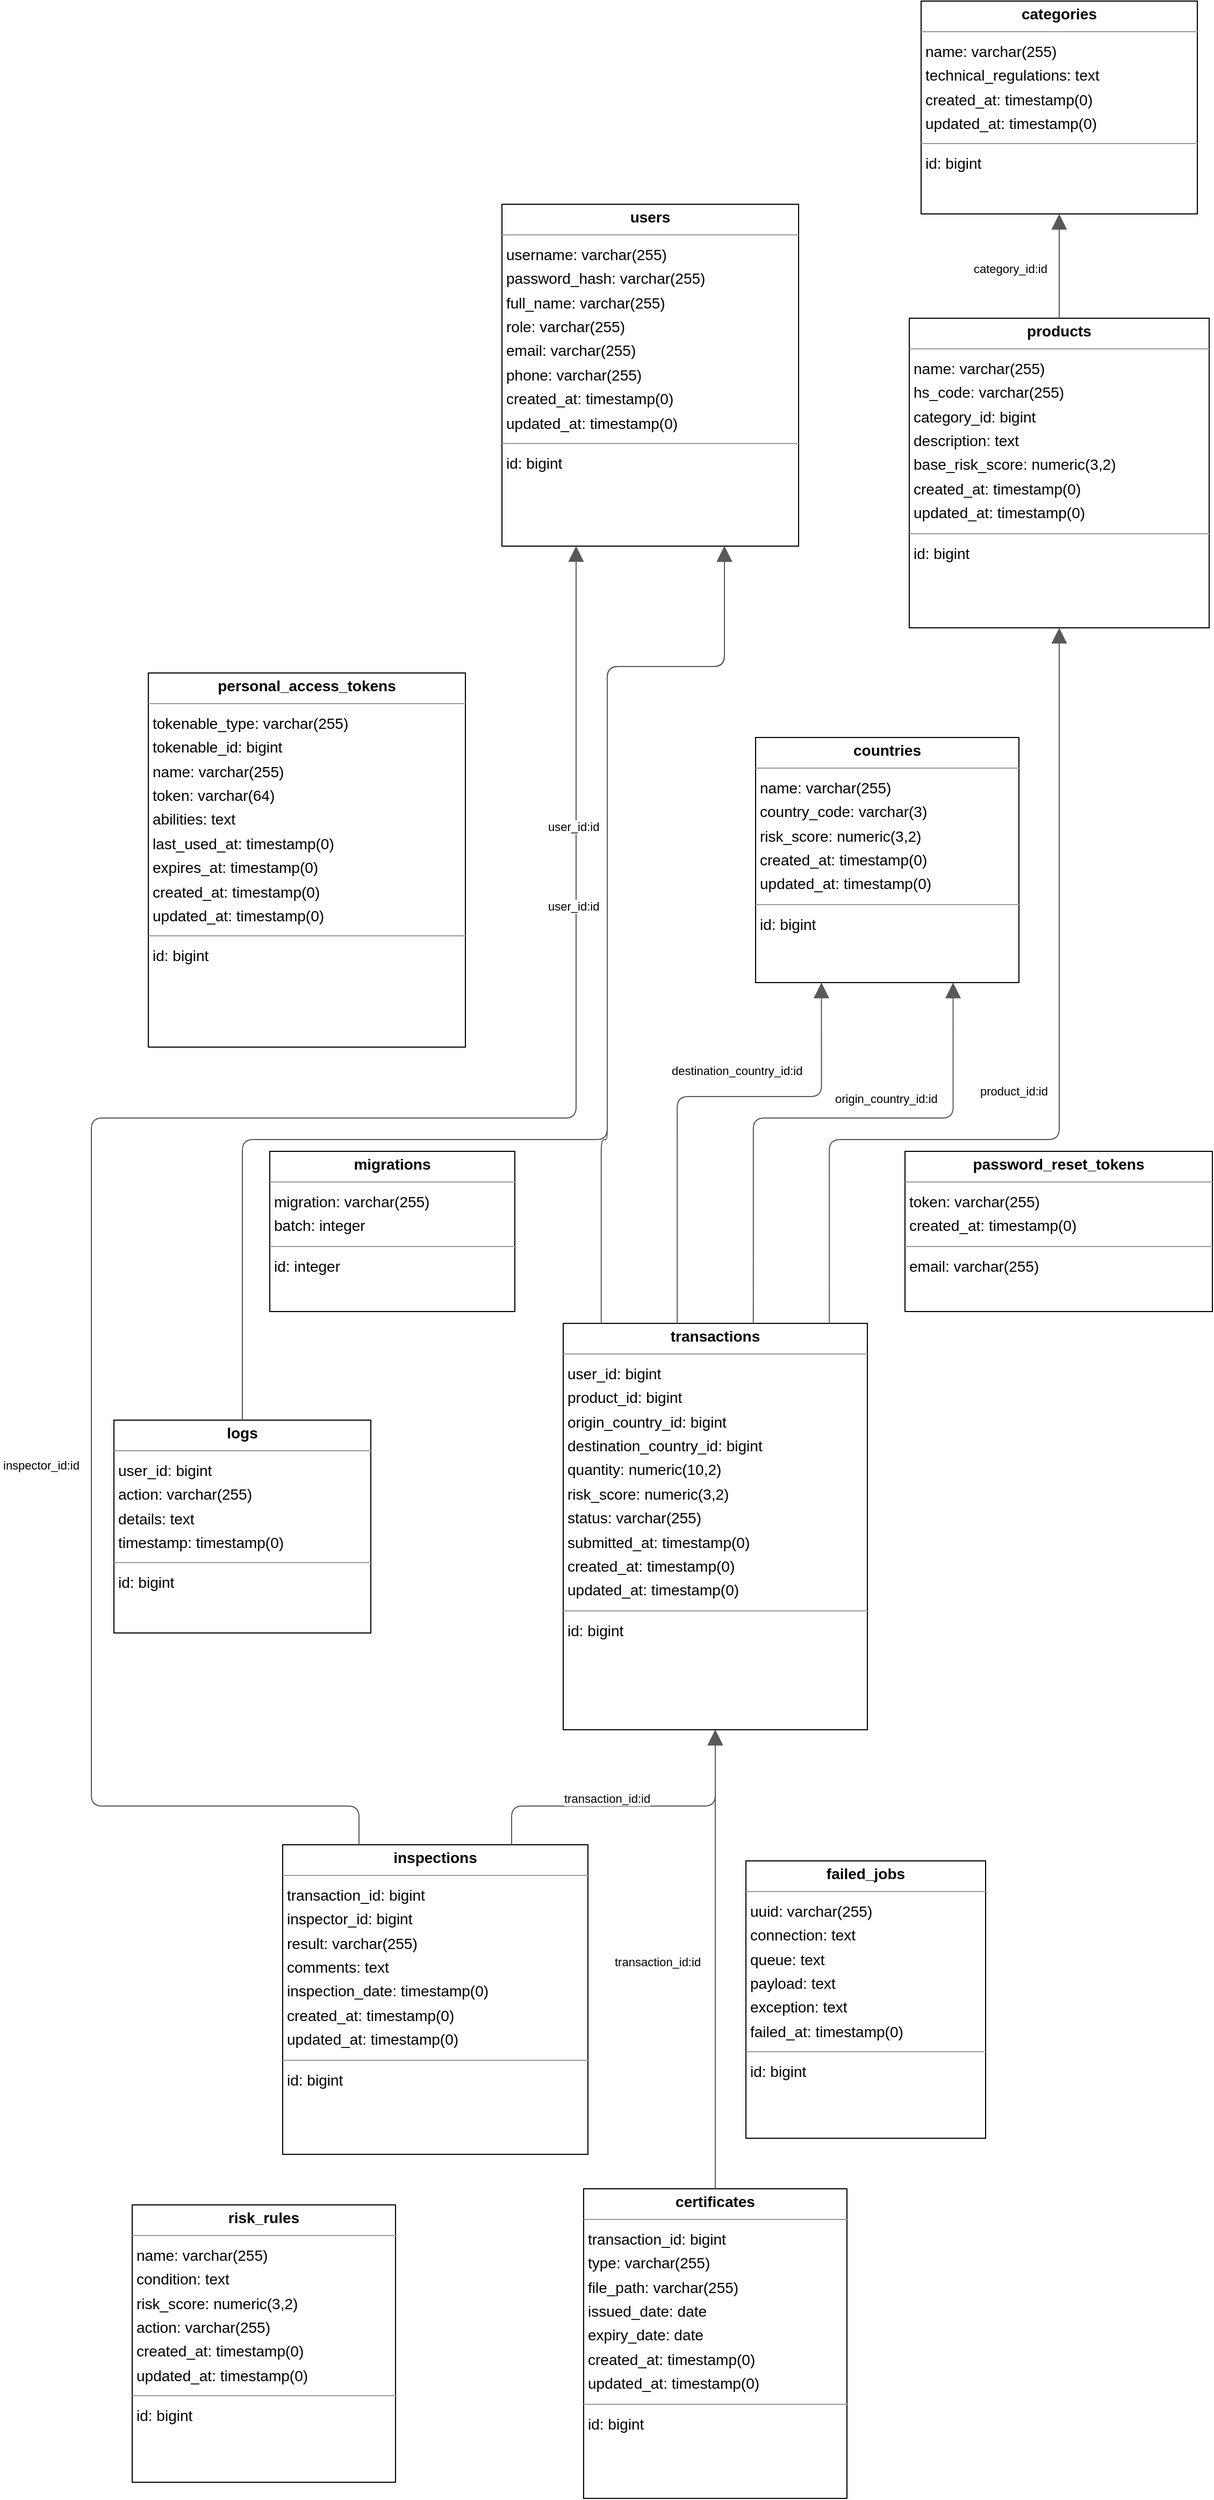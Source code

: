 <mxfile version="26.1.1">
  <diagram id="C5RBs43oDa-KdzZeNtuy" name="Page-1">
    <mxGraphModel dx="4412" dy="3054" grid="1" gridSize="10" guides="1" tooltips="1" connect="1" arrows="1" fold="1" page="1" pageScale="1" pageWidth="827" pageHeight="1169" math="0" shadow="0">
      <root>
        <mxCell id="WIyWlLk6GJQsqaUBKTNV-0" />
        <mxCell id="WIyWlLk6GJQsqaUBKTNV-1" parent="WIyWlLk6GJQsqaUBKTNV-0" />
        <mxCell id="Uq_zTXyygM_ow9n3N-E6-3" value="&lt;p style=&quot;margin:0px;margin-top:4px;text-align:center;&quot;&gt;&lt;b&gt;categories&lt;/b&gt;&lt;/p&gt;&lt;hr size=&quot;1&quot;/&gt;&lt;p style=&quot;margin:0 0 0 4px;line-height:1.6;&quot;&gt; name: varchar(255)&lt;br/&gt; technical_regulations: text&lt;br/&gt; created_at: timestamp(0)&lt;br/&gt; updated_at: timestamp(0)&lt;/p&gt;&lt;hr size=&quot;1&quot;/&gt;&lt;p style=&quot;margin:0 0 0 4px;line-height:1.6;&quot;&gt; id: bigint&lt;/p&gt;" style="verticalAlign=top;align=left;overflow=fill;fontSize=14;fontFamily=Helvetica;html=1;rounded=0;shadow=0;comic=0;labelBackgroundColor=none;strokeWidth=1;" vertex="1" parent="WIyWlLk6GJQsqaUBKTNV-1">
          <mxGeometry x="604" y="-189" width="257" height="198" as="geometry" />
        </mxCell>
        <mxCell id="Uq_zTXyygM_ow9n3N-E6-4" value="&lt;p style=&quot;margin:0px;margin-top:4px;text-align:center;&quot;&gt;&lt;b&gt;certificates&lt;/b&gt;&lt;/p&gt;&lt;hr size=&quot;1&quot;/&gt;&lt;p style=&quot;margin:0 0 0 4px;line-height:1.6;&quot;&gt; transaction_id: bigint&lt;br/&gt; type: varchar(255)&lt;br/&gt; file_path: varchar(255)&lt;br/&gt; issued_date: date&lt;br/&gt; expiry_date: date&lt;br/&gt; created_at: timestamp(0)&lt;br/&gt; updated_at: timestamp(0)&lt;/p&gt;&lt;hr size=&quot;1&quot;/&gt;&lt;p style=&quot;margin:0 0 0 4px;line-height:1.6;&quot;&gt; id: bigint&lt;/p&gt;" style="verticalAlign=top;align=left;overflow=fill;fontSize=14;fontFamily=Helvetica;html=1;rounded=0;shadow=0;comic=0;labelBackgroundColor=none;strokeWidth=1;" vertex="1" parent="WIyWlLk6GJQsqaUBKTNV-1">
          <mxGeometry x="290" y="1846" width="245" height="288" as="geometry" />
        </mxCell>
        <mxCell id="Uq_zTXyygM_ow9n3N-E6-5" value="&lt;p style=&quot;margin:0px;margin-top:4px;text-align:center;&quot;&gt;&lt;b&gt;countries&lt;/b&gt;&lt;/p&gt;&lt;hr size=&quot;1&quot;/&gt;&lt;p style=&quot;margin:0 0 0 4px;line-height:1.6;&quot;&gt; name: varchar(255)&lt;br/&gt; country_code: varchar(3)&lt;br/&gt; risk_score: numeric(3,2)&lt;br/&gt; created_at: timestamp(0)&lt;br/&gt; updated_at: timestamp(0)&lt;/p&gt;&lt;hr size=&quot;1&quot;/&gt;&lt;p style=&quot;margin:0 0 0 4px;line-height:1.6;&quot;&gt; id: bigint&lt;/p&gt;" style="verticalAlign=top;align=left;overflow=fill;fontSize=14;fontFamily=Helvetica;html=1;rounded=0;shadow=0;comic=0;labelBackgroundColor=none;strokeWidth=1;" vertex="1" parent="WIyWlLk6GJQsqaUBKTNV-1">
          <mxGeometry x="450" y="496" width="245" height="228" as="geometry" />
        </mxCell>
        <mxCell id="Uq_zTXyygM_ow9n3N-E6-6" value="&lt;p style=&quot;margin:0px;margin-top:4px;text-align:center;&quot;&gt;&lt;b&gt;failed_jobs&lt;/b&gt;&lt;/p&gt;&lt;hr size=&quot;1&quot;/&gt;&lt;p style=&quot;margin:0 0 0 4px;line-height:1.6;&quot;&gt; uuid: varchar(255)&lt;br/&gt; connection: text&lt;br/&gt; queue: text&lt;br/&gt; payload: text&lt;br/&gt; exception: text&lt;br/&gt; failed_at: timestamp(0)&lt;/p&gt;&lt;hr size=&quot;1&quot;/&gt;&lt;p style=&quot;margin:0 0 0 4px;line-height:1.6;&quot;&gt; id: bigint&lt;/p&gt;" style="verticalAlign=top;align=left;overflow=fill;fontSize=14;fontFamily=Helvetica;html=1;rounded=0;shadow=0;comic=0;labelBackgroundColor=none;strokeWidth=1;" vertex="1" parent="WIyWlLk6GJQsqaUBKTNV-1">
          <mxGeometry x="441" y="1541" width="223" height="258" as="geometry" />
        </mxCell>
        <mxCell id="Uq_zTXyygM_ow9n3N-E6-7" value="&lt;p style=&quot;margin:0px;margin-top:4px;text-align:center;&quot;&gt;&lt;b&gt;inspections&lt;/b&gt;&lt;/p&gt;&lt;hr size=&quot;1&quot;/&gt;&lt;p style=&quot;margin:0 0 0 4px;line-height:1.6;&quot;&gt; transaction_id: bigint&lt;br/&gt; inspector_id: bigint&lt;br/&gt; result: varchar(255)&lt;br/&gt; comments: text&lt;br/&gt; inspection_date: timestamp(0)&lt;br/&gt; created_at: timestamp(0)&lt;br/&gt; updated_at: timestamp(0)&lt;/p&gt;&lt;hr size=&quot;1&quot;/&gt;&lt;p style=&quot;margin:0 0 0 4px;line-height:1.6;&quot;&gt; id: bigint&lt;/p&gt;" style="verticalAlign=top;align=left;overflow=fill;fontSize=14;fontFamily=Helvetica;html=1;rounded=0;shadow=0;comic=0;labelBackgroundColor=none;strokeWidth=1;" vertex="1" parent="WIyWlLk6GJQsqaUBKTNV-1">
          <mxGeometry x="10" y="1526" width="284" height="288" as="geometry" />
        </mxCell>
        <mxCell id="Uq_zTXyygM_ow9n3N-E6-8" value="&lt;p style=&quot;margin:0px;margin-top:4px;text-align:center;&quot;&gt;&lt;b&gt;logs&lt;/b&gt;&lt;/p&gt;&lt;hr size=&quot;1&quot;/&gt;&lt;p style=&quot;margin:0 0 0 4px;line-height:1.6;&quot;&gt; user_id: bigint&lt;br/&gt; action: varchar(255)&lt;br/&gt; details: text&lt;br/&gt; timestamp: timestamp(0)&lt;/p&gt;&lt;hr size=&quot;1&quot;/&gt;&lt;p style=&quot;margin:0 0 0 4px;line-height:1.6;&quot;&gt; id: bigint&lt;/p&gt;" style="verticalAlign=top;align=left;overflow=fill;fontSize=14;fontFamily=Helvetica;html=1;rounded=0;shadow=0;comic=0;labelBackgroundColor=none;strokeWidth=1;" vertex="1" parent="WIyWlLk6GJQsqaUBKTNV-1">
          <mxGeometry x="-147" y="1131" width="239" height="198" as="geometry" />
        </mxCell>
        <mxCell id="Uq_zTXyygM_ow9n3N-E6-9" value="&lt;p style=&quot;margin:0px;margin-top:4px;text-align:center;&quot;&gt;&lt;b&gt;migrations&lt;/b&gt;&lt;/p&gt;&lt;hr size=&quot;1&quot;/&gt;&lt;p style=&quot;margin:0 0 0 4px;line-height:1.6;&quot;&gt; migration: varchar(255)&lt;br/&gt; batch: integer&lt;/p&gt;&lt;hr size=&quot;1&quot;/&gt;&lt;p style=&quot;margin:0 0 0 4px;line-height:1.6;&quot;&gt; id: integer&lt;/p&gt;" style="verticalAlign=top;align=left;overflow=fill;fontSize=14;fontFamily=Helvetica;html=1;rounded=0;shadow=0;comic=0;labelBackgroundColor=none;strokeWidth=1;" vertex="1" parent="WIyWlLk6GJQsqaUBKTNV-1">
          <mxGeometry x="-2" y="881" width="228" height="149" as="geometry" />
        </mxCell>
        <mxCell id="Uq_zTXyygM_ow9n3N-E6-10" value="&lt;p style=&quot;margin:0px;margin-top:4px;text-align:center;&quot;&gt;&lt;b&gt;password_reset_tokens&lt;/b&gt;&lt;/p&gt;&lt;hr size=&quot;1&quot;/&gt;&lt;p style=&quot;margin:0 0 0 4px;line-height:1.6;&quot;&gt; token: varchar(255)&lt;br/&gt; created_at: timestamp(0)&lt;/p&gt;&lt;hr size=&quot;1&quot;/&gt;&lt;p style=&quot;margin:0 0 0 4px;line-height:1.6;&quot;&gt; email: varchar(255)&lt;/p&gt;" style="verticalAlign=top;align=left;overflow=fill;fontSize=14;fontFamily=Helvetica;html=1;rounded=0;shadow=0;comic=0;labelBackgroundColor=none;strokeWidth=1;" vertex="1" parent="WIyWlLk6GJQsqaUBKTNV-1">
          <mxGeometry x="589" y="881" width="286" height="149" as="geometry" />
        </mxCell>
        <mxCell id="Uq_zTXyygM_ow9n3N-E6-11" value="&lt;p style=&quot;margin:0px;margin-top:4px;text-align:center;&quot;&gt;&lt;b&gt;personal_access_tokens&lt;/b&gt;&lt;/p&gt;&lt;hr size=&quot;1&quot;/&gt;&lt;p style=&quot;margin:0 0 0 4px;line-height:1.6;&quot;&gt; tokenable_type: varchar(255)&lt;br/&gt; tokenable_id: bigint&lt;br/&gt; name: varchar(255)&lt;br/&gt; token: varchar(64)&lt;br/&gt; abilities: text&lt;br/&gt; last_used_at: timestamp(0)&lt;br/&gt; expires_at: timestamp(0)&lt;br/&gt; created_at: timestamp(0)&lt;br/&gt; updated_at: timestamp(0)&lt;/p&gt;&lt;hr size=&quot;1&quot;/&gt;&lt;p style=&quot;margin:0 0 0 4px;line-height:1.6;&quot;&gt; id: bigint&lt;/p&gt;" style="verticalAlign=top;align=left;overflow=fill;fontSize=14;fontFamily=Helvetica;html=1;rounded=0;shadow=0;comic=0;labelBackgroundColor=none;strokeWidth=1;" vertex="1" parent="WIyWlLk6GJQsqaUBKTNV-1">
          <mxGeometry x="-115" y="436" width="295" height="348" as="geometry" />
        </mxCell>
        <mxCell id="Uq_zTXyygM_ow9n3N-E6-12" value="&lt;p style=&quot;margin:0px;margin-top:4px;text-align:center;&quot;&gt;&lt;b&gt;products&lt;/b&gt;&lt;/p&gt;&lt;hr size=&quot;1&quot;/&gt;&lt;p style=&quot;margin:0 0 0 4px;line-height:1.6;&quot;&gt; name: varchar(255)&lt;br/&gt; hs_code: varchar(255)&lt;br/&gt; category_id: bigint&lt;br/&gt; description: text&lt;br/&gt; base_risk_score: numeric(3,2)&lt;br/&gt; created_at: timestamp(0)&lt;br/&gt; updated_at: timestamp(0)&lt;/p&gt;&lt;hr size=&quot;1&quot;/&gt;&lt;p style=&quot;margin:0 0 0 4px;line-height:1.6;&quot;&gt; id: bigint&lt;/p&gt;" style="verticalAlign=top;align=left;overflow=fill;fontSize=14;fontFamily=Helvetica;html=1;rounded=0;shadow=0;comic=0;labelBackgroundColor=none;strokeWidth=1;" vertex="1" parent="WIyWlLk6GJQsqaUBKTNV-1">
          <mxGeometry x="593" y="106" width="279" height="288" as="geometry" />
        </mxCell>
        <mxCell id="Uq_zTXyygM_ow9n3N-E6-13" value="&lt;p style=&quot;margin:0px;margin-top:4px;text-align:center;&quot;&gt;&lt;b&gt;risk_rules&lt;/b&gt;&lt;/p&gt;&lt;hr size=&quot;1&quot;/&gt;&lt;p style=&quot;margin:0 0 0 4px;line-height:1.6;&quot;&gt; name: varchar(255)&lt;br/&gt; condition: text&lt;br/&gt; risk_score: numeric(3,2)&lt;br/&gt; action: varchar(255)&lt;br/&gt; created_at: timestamp(0)&lt;br/&gt; updated_at: timestamp(0)&lt;/p&gt;&lt;hr size=&quot;1&quot;/&gt;&lt;p style=&quot;margin:0 0 0 4px;line-height:1.6;&quot;&gt; id: bigint&lt;/p&gt;" style="verticalAlign=top;align=left;overflow=fill;fontSize=14;fontFamily=Helvetica;html=1;rounded=0;shadow=0;comic=0;labelBackgroundColor=none;strokeWidth=1;" vertex="1" parent="WIyWlLk6GJQsqaUBKTNV-1">
          <mxGeometry x="-130" y="1861" width="245" height="258" as="geometry" />
        </mxCell>
        <mxCell id="Uq_zTXyygM_ow9n3N-E6-14" value="&lt;p style=&quot;margin:0px;margin-top:4px;text-align:center;&quot;&gt;&lt;b&gt;transactions&lt;/b&gt;&lt;/p&gt;&lt;hr size=&quot;1&quot;/&gt;&lt;p style=&quot;margin:0 0 0 4px;line-height:1.6;&quot;&gt; user_id: bigint&lt;br/&gt; product_id: bigint&lt;br/&gt; origin_country_id: bigint&lt;br/&gt; destination_country_id: bigint&lt;br/&gt; quantity: numeric(10,2)&lt;br/&gt; risk_score: numeric(3,2)&lt;br/&gt; status: varchar(255)&lt;br/&gt; submitted_at: timestamp(0)&lt;br/&gt; created_at: timestamp(0)&lt;br/&gt; updated_at: timestamp(0)&lt;/p&gt;&lt;hr size=&quot;1&quot;/&gt;&lt;p style=&quot;margin:0 0 0 4px;line-height:1.6;&quot;&gt; id: bigint&lt;/p&gt;" style="verticalAlign=top;align=left;overflow=fill;fontSize=14;fontFamily=Helvetica;html=1;rounded=0;shadow=0;comic=0;labelBackgroundColor=none;strokeWidth=1;" vertex="1" parent="WIyWlLk6GJQsqaUBKTNV-1">
          <mxGeometry x="271" y="1041" width="283" height="378" as="geometry" />
        </mxCell>
        <mxCell id="Uq_zTXyygM_ow9n3N-E6-15" value="&lt;p style=&quot;margin:0px;margin-top:4px;text-align:center;&quot;&gt;&lt;b&gt;users&lt;/b&gt;&lt;/p&gt;&lt;hr size=&quot;1&quot;/&gt;&lt;p style=&quot;margin:0 0 0 4px;line-height:1.6;&quot;&gt; username: varchar(255)&lt;br/&gt; password_hash: varchar(255)&lt;br/&gt; full_name: varchar(255)&lt;br/&gt; role: varchar(255)&lt;br/&gt; email: varchar(255)&lt;br/&gt; phone: varchar(255)&lt;br/&gt; created_at: timestamp(0)&lt;br/&gt; updated_at: timestamp(0)&lt;/p&gt;&lt;hr size=&quot;1&quot;/&gt;&lt;p style=&quot;margin:0 0 0 4px;line-height:1.6;&quot;&gt; id: bigint&lt;/p&gt;" style="verticalAlign=top;align=left;overflow=fill;fontSize=14;fontFamily=Helvetica;html=1;rounded=0;shadow=0;comic=0;labelBackgroundColor=none;strokeWidth=1;" vertex="1" parent="WIyWlLk6GJQsqaUBKTNV-1">
          <mxGeometry x="214" width="276" height="318" as="geometry" />
        </mxCell>
        <mxCell id="Uq_zTXyygM_ow9n3N-E6-16" value="" style="html=1;rounded=1;edgeStyle=orthogonalEdgeStyle;dashed=0;startArrow=none;endArrow=block;endSize=12;strokeColor=#595959;exitX=0.500;exitY=0.000;exitDx=0;exitDy=0;entryX=0.500;entryY=1.000;entryDx=0;entryDy=0;" edge="1" parent="WIyWlLk6GJQsqaUBKTNV-1" source="Uq_zTXyygM_ow9n3N-E6-4" target="Uq_zTXyygM_ow9n3N-E6-14">
          <mxGeometry width="50" height="50" relative="1" as="geometry">
            <Array as="points" />
          </mxGeometry>
        </mxCell>
        <mxCell id="Uq_zTXyygM_ow9n3N-E6-17" value="transaction_id:id" style="edgeLabel;resizable=0;html=1;align=left;verticalAlign=top;strokeColor=default;" vertex="1" connectable="0" parent="Uq_zTXyygM_ow9n3N-E6-16">
          <mxGeometry x="317" y="1622" as="geometry" />
        </mxCell>
        <mxCell id="Uq_zTXyygM_ow9n3N-E6-18" value="" style="html=1;rounded=1;edgeStyle=orthogonalEdgeStyle;dashed=0;startArrow=none;endArrow=block;endSize=12;strokeColor=#595959;exitX=0.750;exitY=0.000;exitDx=0;exitDy=0;entryX=0.500;entryY=1.000;entryDx=0;entryDy=0;" edge="1" parent="WIyWlLk6GJQsqaUBKTNV-1" source="Uq_zTXyygM_ow9n3N-E6-7" target="Uq_zTXyygM_ow9n3N-E6-14">
          <mxGeometry width="50" height="50" relative="1" as="geometry">
            <Array as="points">
              <mxPoint x="223" y="1490" />
              <mxPoint x="412" y="1490" />
            </Array>
          </mxGeometry>
        </mxCell>
        <mxCell id="Uq_zTXyygM_ow9n3N-E6-19" value="transaction_id:id" style="edgeLabel;resizable=0;html=1;align=left;verticalAlign=top;strokeColor=default;" vertex="1" connectable="0" parent="Uq_zTXyygM_ow9n3N-E6-18">
          <mxGeometry x="270" y="1470" as="geometry" />
        </mxCell>
        <mxCell id="Uq_zTXyygM_ow9n3N-E6-20" value="" style="html=1;rounded=1;edgeStyle=orthogonalEdgeStyle;dashed=0;startArrow=none;endArrow=block;endSize=12;strokeColor=#595959;exitX=0.250;exitY=0.000;exitDx=0;exitDy=0;entryX=0.250;entryY=1.000;entryDx=0;entryDy=0;" edge="1" parent="WIyWlLk6GJQsqaUBKTNV-1" source="Uq_zTXyygM_ow9n3N-E6-7" target="Uq_zTXyygM_ow9n3N-E6-15">
          <mxGeometry width="50" height="50" relative="1" as="geometry">
            <Array as="points">
              <mxPoint x="81" y="1490" />
              <mxPoint x="-168" y="1490" />
              <mxPoint x="-168" y="850" />
              <mxPoint x="283" y="850" />
            </Array>
          </mxGeometry>
        </mxCell>
        <mxCell id="Uq_zTXyygM_ow9n3N-E6-21" value="inspector_id:id" style="edgeLabel;resizable=0;html=1;align=left;verticalAlign=top;strokeColor=default;" vertex="1" connectable="0" parent="Uq_zTXyygM_ow9n3N-E6-20">
          <mxGeometry x="-252" y="1160" as="geometry" />
        </mxCell>
        <mxCell id="Uq_zTXyygM_ow9n3N-E6-22" value="" style="html=1;rounded=1;edgeStyle=orthogonalEdgeStyle;dashed=0;startArrow=none;endArrow=block;endSize=12;strokeColor=#595959;exitX=0.500;exitY=0.000;exitDx=0;exitDy=0;entryX=0.750;entryY=1.000;entryDx=0;entryDy=0;" edge="1" parent="WIyWlLk6GJQsqaUBKTNV-1" source="Uq_zTXyygM_ow9n3N-E6-8" target="Uq_zTXyygM_ow9n3N-E6-15">
          <mxGeometry width="50" height="50" relative="1" as="geometry">
            <Array as="points">
              <mxPoint x="-28" y="870" />
              <mxPoint x="312" y="870" />
              <mxPoint x="312" y="430" />
              <mxPoint x="421" y="430" />
            </Array>
          </mxGeometry>
        </mxCell>
        <mxCell id="Uq_zTXyygM_ow9n3N-E6-23" value="user_id:id" style="edgeLabel;resizable=0;html=1;align=left;verticalAlign=top;strokeColor=default;" vertex="1" connectable="0" parent="Uq_zTXyygM_ow9n3N-E6-22">
          <mxGeometry x="255" y="640" as="geometry" />
        </mxCell>
        <mxCell id="Uq_zTXyygM_ow9n3N-E6-24" value="" style="html=1;rounded=1;edgeStyle=orthogonalEdgeStyle;dashed=0;startArrow=none;endArrow=block;endSize=12;strokeColor=#595959;exitX=0.500;exitY=0.000;exitDx=0;exitDy=0;entryX=0.500;entryY=1.000;entryDx=0;entryDy=0;" edge="1" parent="WIyWlLk6GJQsqaUBKTNV-1" source="Uq_zTXyygM_ow9n3N-E6-12" target="Uq_zTXyygM_ow9n3N-E6-3">
          <mxGeometry width="50" height="50" relative="1" as="geometry">
            <Array as="points" />
          </mxGeometry>
        </mxCell>
        <mxCell id="Uq_zTXyygM_ow9n3N-E6-25" value="category_id:id" style="edgeLabel;resizable=0;html=1;align=left;verticalAlign=top;strokeColor=default;" vertex="1" connectable="0" parent="Uq_zTXyygM_ow9n3N-E6-24">
          <mxGeometry x="651" y="47" as="geometry" />
        </mxCell>
        <mxCell id="Uq_zTXyygM_ow9n3N-E6-26" value="" style="html=1;rounded=1;edgeStyle=orthogonalEdgeStyle;dashed=0;startArrow=none;endArrow=block;endSize=12;strokeColor=#595959;exitX=0.375;exitY=0.000;exitDx=0;exitDy=0;entryX=0.250;entryY=1.000;entryDx=0;entryDy=0;" edge="1" parent="WIyWlLk6GJQsqaUBKTNV-1" source="Uq_zTXyygM_ow9n3N-E6-14" target="Uq_zTXyygM_ow9n3N-E6-5">
          <mxGeometry width="50" height="50" relative="1" as="geometry">
            <Array as="points">
              <mxPoint x="377" y="830" />
              <mxPoint x="511" y="830" />
            </Array>
          </mxGeometry>
        </mxCell>
        <mxCell id="Uq_zTXyygM_ow9n3N-E6-27" value="destination_country_id:id" style="edgeLabel;resizable=0;html=1;align=left;verticalAlign=top;strokeColor=default;" vertex="1" connectable="0" parent="Uq_zTXyygM_ow9n3N-E6-26">
          <mxGeometry x="370" y="793" as="geometry" />
        </mxCell>
        <mxCell id="Uq_zTXyygM_ow9n3N-E6-28" value="" style="html=1;rounded=1;edgeStyle=orthogonalEdgeStyle;dashed=0;startArrow=none;endArrow=block;endSize=12;strokeColor=#595959;exitX=0.625;exitY=0.000;exitDx=0;exitDy=0;entryX=0.750;entryY=1.000;entryDx=0;entryDy=0;" edge="1" parent="WIyWlLk6GJQsqaUBKTNV-1" source="Uq_zTXyygM_ow9n3N-E6-14" target="Uq_zTXyygM_ow9n3N-E6-5">
          <mxGeometry width="50" height="50" relative="1" as="geometry">
            <Array as="points">
              <mxPoint x="447" y="850" />
              <mxPoint x="633" y="850" />
            </Array>
          </mxGeometry>
        </mxCell>
        <mxCell id="Uq_zTXyygM_ow9n3N-E6-29" value="origin_country_id:id" style="edgeLabel;resizable=0;html=1;align=left;verticalAlign=top;strokeColor=default;" vertex="1" connectable="0" parent="Uq_zTXyygM_ow9n3N-E6-28">
          <mxGeometry x="522" y="819" as="geometry" />
        </mxCell>
        <mxCell id="Uq_zTXyygM_ow9n3N-E6-30" value="" style="html=1;rounded=1;edgeStyle=orthogonalEdgeStyle;dashed=0;startArrow=none;endArrow=block;endSize=12;strokeColor=#595959;exitX=0.875;exitY=0.000;exitDx=0;exitDy=0;entryX=0.500;entryY=1.000;entryDx=0;entryDy=0;" edge="1" parent="WIyWlLk6GJQsqaUBKTNV-1" source="Uq_zTXyygM_ow9n3N-E6-14" target="Uq_zTXyygM_ow9n3N-E6-12">
          <mxGeometry width="50" height="50" relative="1" as="geometry">
            <Array as="points">
              <mxPoint x="518" y="870" />
              <mxPoint x="732" y="870" />
            </Array>
          </mxGeometry>
        </mxCell>
        <mxCell id="Uq_zTXyygM_ow9n3N-E6-31" value="product_id:id" style="edgeLabel;resizable=0;html=1;align=left;verticalAlign=top;strokeColor=default;" vertex="1" connectable="0" parent="Uq_zTXyygM_ow9n3N-E6-30">
          <mxGeometry x="657" y="812" as="geometry" />
        </mxCell>
        <mxCell id="Uq_zTXyygM_ow9n3N-E6-32" value="" style="html=1;rounded=1;edgeStyle=orthogonalEdgeStyle;dashed=0;startArrow=none;endArrow=block;endSize=12;strokeColor=#595959;exitX=0.125;exitY=0.000;exitDx=0;exitDy=0;entryX=0.750;entryY=1.000;entryDx=0;entryDy=0;" edge="1" parent="WIyWlLk6GJQsqaUBKTNV-1" source="Uq_zTXyygM_ow9n3N-E6-14" target="Uq_zTXyygM_ow9n3N-E6-15">
          <mxGeometry width="50" height="50" relative="1" as="geometry">
            <Array as="points">
              <mxPoint x="306" y="870" />
              <mxPoint x="312" y="870" />
              <mxPoint x="312" y="430" />
              <mxPoint x="421" y="430" />
            </Array>
          </mxGeometry>
        </mxCell>
        <mxCell id="Uq_zTXyygM_ow9n3N-E6-33" value="user_id:id" style="edgeLabel;resizable=0;html=1;align=left;verticalAlign=top;strokeColor=default;" vertex="1" connectable="0" parent="Uq_zTXyygM_ow9n3N-E6-32">
          <mxGeometry x="255" y="566" as="geometry" />
        </mxCell>
      </root>
    </mxGraphModel>
  </diagram>
</mxfile>
